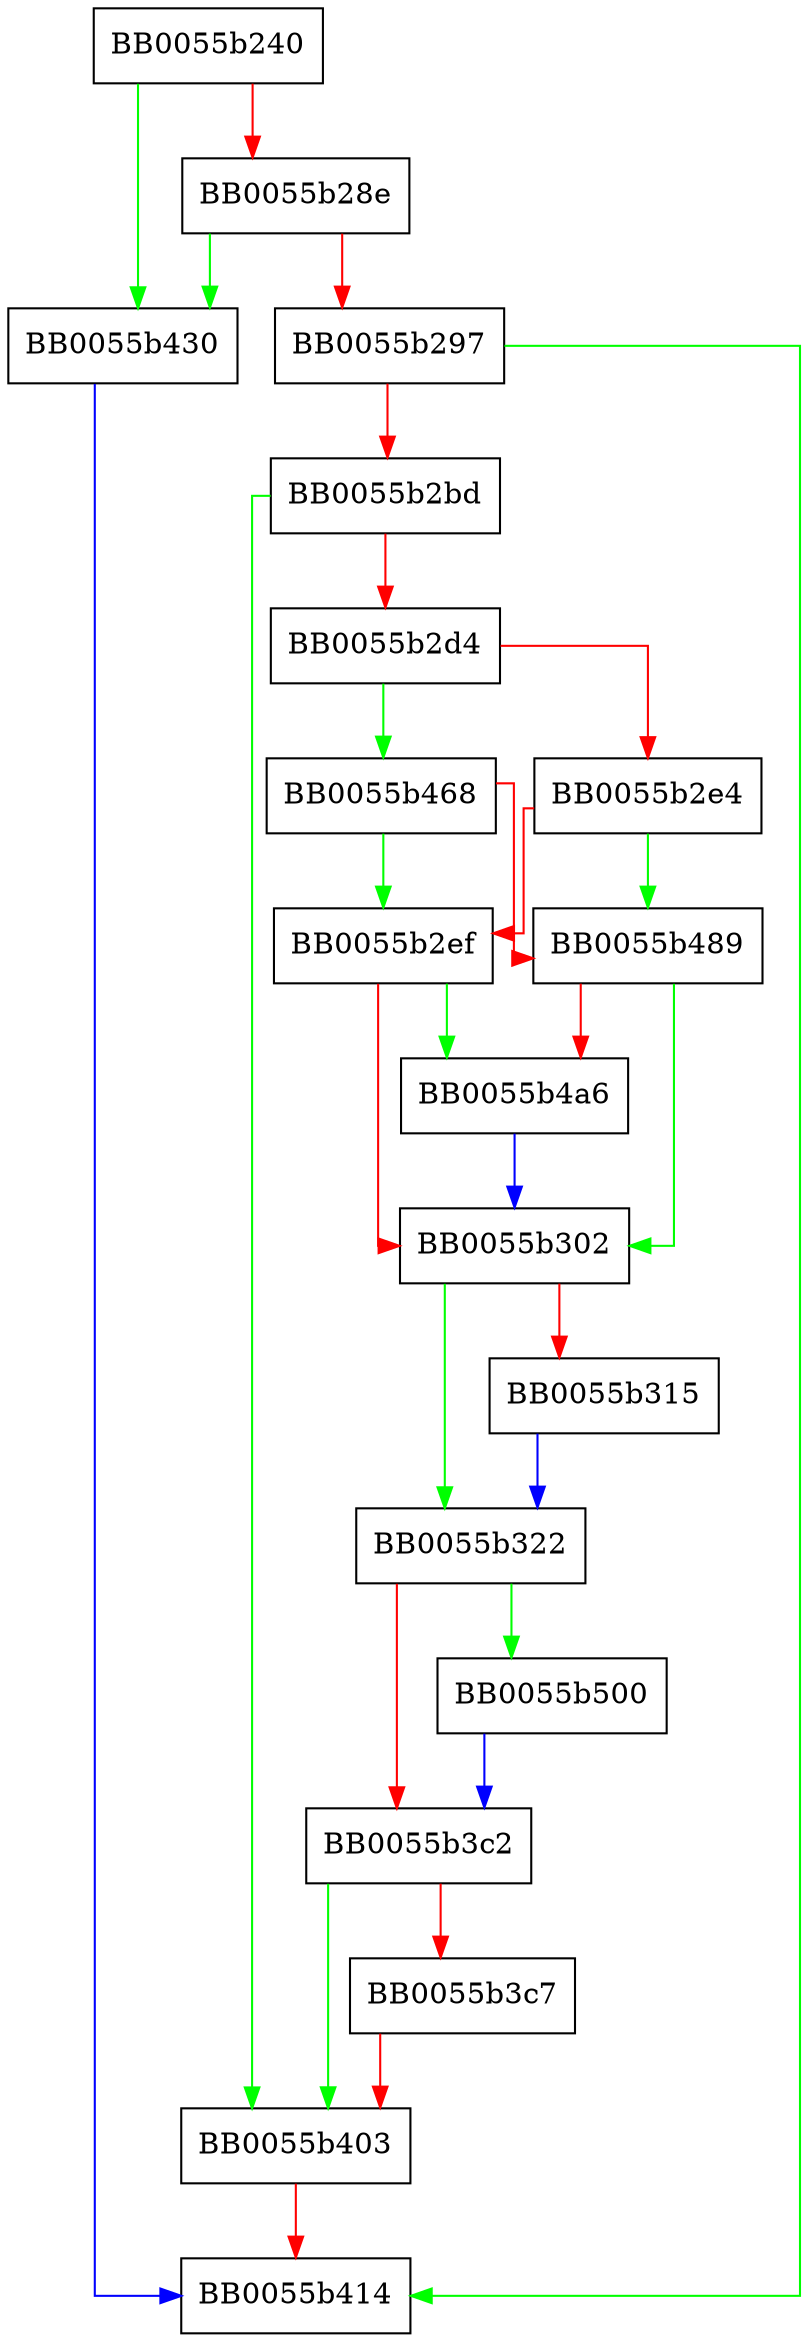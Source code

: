 digraph OSSL_CMP_MSG_http_perform {
  node [shape="box"];
  graph [splines=ortho];
  BB0055b240 -> BB0055b430 [color="green"];
  BB0055b240 -> BB0055b28e [color="red"];
  BB0055b28e -> BB0055b430 [color="green"];
  BB0055b28e -> BB0055b297 [color="red"];
  BB0055b297 -> BB0055b414 [color="green"];
  BB0055b297 -> BB0055b2bd [color="red"];
  BB0055b2bd -> BB0055b403 [color="green"];
  BB0055b2bd -> BB0055b2d4 [color="red"];
  BB0055b2d4 -> BB0055b468 [color="green"];
  BB0055b2d4 -> BB0055b2e4 [color="red"];
  BB0055b2e4 -> BB0055b489 [color="green"];
  BB0055b2e4 -> BB0055b2ef [color="red"];
  BB0055b2ef -> BB0055b4a6 [color="green"];
  BB0055b2ef -> BB0055b302 [color="red"];
  BB0055b302 -> BB0055b322 [color="green"];
  BB0055b302 -> BB0055b315 [color="red"];
  BB0055b315 -> BB0055b322 [color="blue"];
  BB0055b322 -> BB0055b500 [color="green"];
  BB0055b322 -> BB0055b3c2 [color="red"];
  BB0055b3c2 -> BB0055b403 [color="green"];
  BB0055b3c2 -> BB0055b3c7 [color="red"];
  BB0055b3c7 -> BB0055b403 [color="red"];
  BB0055b403 -> BB0055b414 [color="red"];
  BB0055b430 -> BB0055b414 [color="blue"];
  BB0055b468 -> BB0055b2ef [color="green"];
  BB0055b468 -> BB0055b489 [color="red"];
  BB0055b489 -> BB0055b302 [color="green"];
  BB0055b489 -> BB0055b4a6 [color="red"];
  BB0055b4a6 -> BB0055b302 [color="blue"];
  BB0055b500 -> BB0055b3c2 [color="blue"];
}